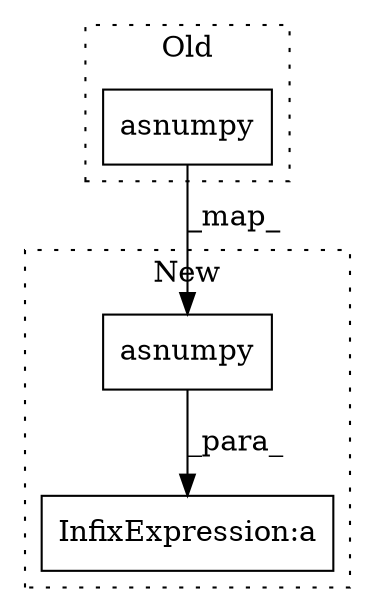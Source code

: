 digraph G {
subgraph cluster0 {
1 [label="asnumpy" a="32" s="3871" l="9" shape="box"];
label = "Old";
style="dotted";
}
subgraph cluster1 {
2 [label="asnumpy" a="32" s="3872" l="9" shape="box"];
3 [label="InfixExpression:a" a="27" s="3881" l="3" shape="box"];
label = "New";
style="dotted";
}
1 -> 2 [label="_map_"];
2 -> 3 [label="_para_"];
}